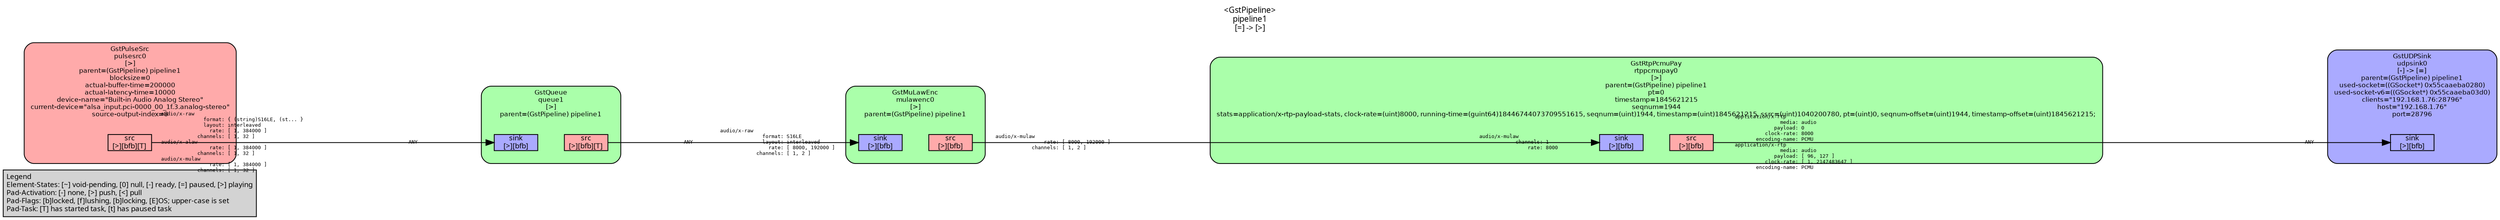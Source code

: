 digraph pipeline {
  rankdir=LR;
  fontname="sans";
  fontsize="10";
  labelloc=t;
  nodesep=.1;
  ranksep=.2;
  label="<GstPipeline>\npipeline1\n[=] -> [>]";
  node [style="filled,rounded", shape=box, fontsize="9", fontname="sans", margin="0.0,0.0"];
  edge [labelfontsize="6", fontsize="9", fontname="monospace"];
  
  legend [
    pos="0,0!",
    margin="0.05,0.05",
    style="filled",
    label="Legend\lElement-States: [~] void-pending, [0] null, [-] ready, [=] paused, [>] playing\lPad-Activation: [-] none, [>] push, [<] pull\lPad-Flags: [b]locked, [f]lushing, [b]locking, [E]OS; upper-case is set\lPad-Task: [T] has started task, [t] has paused task\l",
  ];
  subgraph cluster_udpsink0_0x55caaeb8db10 {
    fontname="Bitstream Vera Sans";
    fontsize="8";
    style="filled,rounded";
    color=black;
    label="GstUDPSink\nudpsink0\n[-] -> [=]\nparent=(GstPipeline) pipeline1\nused-socket=((GSocket*) 0x55caaeba0280)\nused-socket-v6=((GSocket*) 0x55caaeba03d0)\nclients=\"192.168.1.76:28796\"\nhost=\"192.168.1.76\"\nport=28796";
    subgraph cluster_udpsink0_0x55caaeb8db10_sink {
      label="";
      style="invis";
      udpsink0_0x55caaeb8db10_sink_0x55caaeb86c40 [color=black, fillcolor="#aaaaff", label="sink\n[>][bfb]", height="0.2", style="filled,solid"];
    }

    fillcolor="#aaaaff";
  }

  subgraph cluster_rtppcmupay0_0x55caaeb8e240 {
    fontname="Bitstream Vera Sans";
    fontsize="8";
    style="filled,rounded";
    color=black;
    label="GstRtpPcmuPay\nrtppcmupay0\n[>]\nparent=(GstPipeline) pipeline1\npt=0\ntimestamp=1845621215\nseqnum=1944\nstats=application/x-rtp-payload-stats, clock-rate=(uint)8000, running-time=(guint64)18446744073709551615, seqnum=(uint)1944, timestamp=(uint)1845621215, ssrc=(uint)1040200780, pt=(uint)0, seqnum-offset=(uint)1944, timestamp-offset=(uint)1845621215;";
    subgraph cluster_rtppcmupay0_0x55caaeb8e240_sink {
      label="";
      style="invis";
      rtppcmupay0_0x55caaeb8e240_sink_0x55caaeb869f0 [color=black, fillcolor="#aaaaff", label="sink\n[>][bfb]", height="0.2", style="filled,solid"];
    }

    subgraph cluster_rtppcmupay0_0x55caaeb8e240_src {
      label="";
      style="invis";
      rtppcmupay0_0x55caaeb8e240_src_0x55caaeb867a0 [color=black, fillcolor="#ffaaaa", label="src\n[>][bfb]", height="0.2", style="filled,solid"];
    }

    rtppcmupay0_0x55caaeb8e240_sink_0x55caaeb869f0 -> rtppcmupay0_0x55caaeb8e240_src_0x55caaeb867a0 [style="invis"];
    fillcolor="#aaffaa";
  }

  rtppcmupay0_0x55caaeb8e240_src_0x55caaeb867a0 -> udpsink0_0x55caaeb8db10_sink_0x55caaeb86c40 [labeldistance="10", labelangle="0", label="                                                  ", taillabel="application/x-rtp\l               media: audio\l             payload: 0\l          clock-rate: 8000\l       encoding-name: PCMU\lapplication/x-rtp\l               media: audio\l             payload: [ 96, 127 ]\l          clock-rate: [ 1, 2147483647 ]\l       encoding-name: PCMU\l", headlabel="ANY"]
  subgraph cluster_mulawenc0_0x55caaeb89ea0 {
    fontname="Bitstream Vera Sans";
    fontsize="8";
    style="filled,rounded";
    color=black;
    label="GstMuLawEnc\nmulawenc0\n[>]\nparent=(GstPipeline) pipeline1";
    subgraph cluster_mulawenc0_0x55caaeb89ea0_sink {
      label="";
      style="invis";
      mulawenc0_0x55caaeb89ea0_sink_0x55caaeb86300 [color=black, fillcolor="#aaaaff", label="sink\n[>][bfb]", height="0.2", style="filled,solid"];
    }

    subgraph cluster_mulawenc0_0x55caaeb89ea0_src {
      label="";
      style="invis";
      mulawenc0_0x55caaeb89ea0_src_0x55caaeb86550 [color=black, fillcolor="#ffaaaa", label="src\n[>][bfb]", height="0.2", style="filled,solid"];
    }

    mulawenc0_0x55caaeb89ea0_sink_0x55caaeb86300 -> mulawenc0_0x55caaeb89ea0_src_0x55caaeb86550 [style="invis"];
    fillcolor="#aaffaa";
  }

  mulawenc0_0x55caaeb89ea0_src_0x55caaeb86550 -> rtppcmupay0_0x55caaeb8e240_sink_0x55caaeb869f0 [labeldistance="10", labelangle="0", label="                                                  ", taillabel="audio/x-mulaw\l                rate: [ 8000, 192000 ]\l            channels: [ 1, 2 ]\l", headlabel="audio/x-mulaw\l            channels: 1\l                rate: 8000\l"]
  subgraph cluster_queue1_0x55caaeb524b0 {
    fontname="Bitstream Vera Sans";
    fontsize="8";
    style="filled,rounded";
    color=black;
    label="GstQueue\nqueue1\n[>]\nparent=(GstPipeline) pipeline1";
    subgraph cluster_queue1_0x55caaeb524b0_sink {
      label="";
      style="invis";
      queue1_0x55caaeb524b0_sink_0x55caaeb4dc40 [color=black, fillcolor="#aaaaff", label="sink\n[>][bfb]", height="0.2", style="filled,solid"];
    }

    subgraph cluster_queue1_0x55caaeb524b0_src {
      label="";
      style="invis";
      queue1_0x55caaeb524b0_src_0x55caaeb860b0 [color=black, fillcolor="#ffaaaa", label="src\n[>][bfb][T]", height="0.2", style="filled,solid"];
    }

    queue1_0x55caaeb524b0_sink_0x55caaeb4dc40 -> queue1_0x55caaeb524b0_src_0x55caaeb860b0 [style="invis"];
    fillcolor="#aaffaa";
  }

  queue1_0x55caaeb524b0_src_0x55caaeb860b0 -> mulawenc0_0x55caaeb89ea0_sink_0x55caaeb86300 [labeldistance="10", labelangle="0", label="                                                  ", taillabel="ANY", headlabel="audio/x-raw\l              format: S16LE\l              layout: interleaved\l                rate: [ 8000, 192000 ]\l            channels: [ 1, 2 ]\l"]
  subgraph cluster_pulsesrc0_0x55caaeb84410 {
    fontname="Bitstream Vera Sans";
    fontsize="8";
    style="filled,rounded";
    color=black;
    label="GstPulseSrc\npulsesrc0\n[>]\nparent=(GstPipeline) pipeline1\nblocksize=0\nactual-buffer-time=200000\nactual-latency-time=10000\ndevice-name=\"Built-in Audio Analog Stereo\"\ncurrent-device=\"alsa_input.pci-0000_00_1f.3.analog-stereo\"\nsource-output-index=8";
    subgraph cluster_pulsesrc0_0x55caaeb84410_src {
      label="";
      style="invis";
      pulsesrc0_0x55caaeb84410_src_0x55caaeb4d9f0 [color=black, fillcolor="#ffaaaa", label="src\n[>][bfb][T]", height="0.2", style="filled,solid"];
    }

    fillcolor="#ffaaaa";
  }

  pulsesrc0_0x55caaeb84410_src_0x55caaeb4d9f0 -> queue1_0x55caaeb524b0_sink_0x55caaeb4dc40 [labeldistance="10", labelangle="0", label="                                                  ", taillabel="audio/x-raw\l              format: { (string)S16LE, (st... }\l              layout: interleaved\l                rate: [ 1, 384000 ]\l            channels: [ 1, 32 ]\laudio/x-alaw\l                rate: [ 1, 384000 ]\l            channels: [ 1, 32 ]\laudio/x-mulaw\l                rate: [ 1, 384000 ]\l            channels: [ 1, 32 ]\l", headlabel="ANY"]
}
